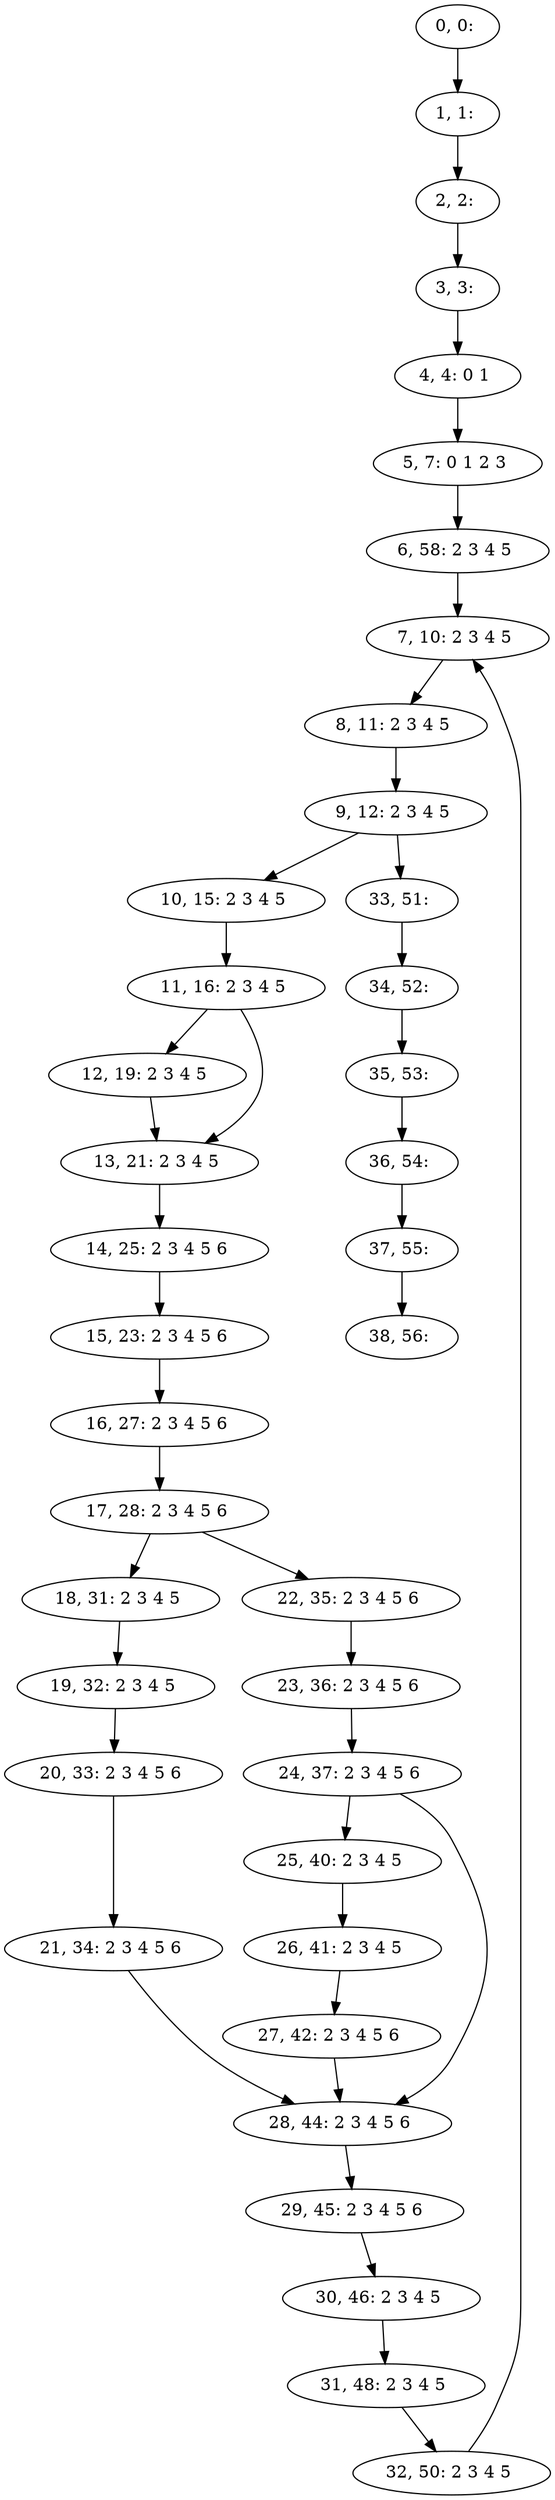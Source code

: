 digraph G {
0[label="0, 0: "];
1[label="1, 1: "];
2[label="2, 2: "];
3[label="3, 3: "];
4[label="4, 4: 0 1 "];
5[label="5, 7: 0 1 2 3 "];
6[label="6, 58: 2 3 4 5 "];
7[label="7, 10: 2 3 4 5 "];
8[label="8, 11: 2 3 4 5 "];
9[label="9, 12: 2 3 4 5 "];
10[label="10, 15: 2 3 4 5 "];
11[label="11, 16: 2 3 4 5 "];
12[label="12, 19: 2 3 4 5 "];
13[label="13, 21: 2 3 4 5 "];
14[label="14, 25: 2 3 4 5 6 "];
15[label="15, 23: 2 3 4 5 6 "];
16[label="16, 27: 2 3 4 5 6 "];
17[label="17, 28: 2 3 4 5 6 "];
18[label="18, 31: 2 3 4 5 "];
19[label="19, 32: 2 3 4 5 "];
20[label="20, 33: 2 3 4 5 6 "];
21[label="21, 34: 2 3 4 5 6 "];
22[label="22, 35: 2 3 4 5 6 "];
23[label="23, 36: 2 3 4 5 6 "];
24[label="24, 37: 2 3 4 5 6 "];
25[label="25, 40: 2 3 4 5 "];
26[label="26, 41: 2 3 4 5 "];
27[label="27, 42: 2 3 4 5 6 "];
28[label="28, 44: 2 3 4 5 6 "];
29[label="29, 45: 2 3 4 5 6 "];
30[label="30, 46: 2 3 4 5 "];
31[label="31, 48: 2 3 4 5 "];
32[label="32, 50: 2 3 4 5 "];
33[label="33, 51: "];
34[label="34, 52: "];
35[label="35, 53: "];
36[label="36, 54: "];
37[label="37, 55: "];
38[label="38, 56: "];
0->1 ;
1->2 ;
2->3 ;
3->4 ;
4->5 ;
5->6 ;
6->7 ;
7->8 ;
8->9 ;
9->10 ;
9->33 ;
10->11 ;
11->12 ;
11->13 ;
12->13 ;
13->14 ;
14->15 ;
15->16 ;
16->17 ;
17->18 ;
17->22 ;
18->19 ;
19->20 ;
20->21 ;
21->28 ;
22->23 ;
23->24 ;
24->25 ;
24->28 ;
25->26 ;
26->27 ;
27->28 ;
28->29 ;
29->30 ;
30->31 ;
31->32 ;
32->7 ;
33->34 ;
34->35 ;
35->36 ;
36->37 ;
37->38 ;
}
